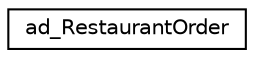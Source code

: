 digraph "Graphical Class Hierarchy"
{
 // LATEX_PDF_SIZE
  edge [fontname="Helvetica",fontsize="10",labelfontname="Helvetica",labelfontsize="10"];
  node [fontname="Helvetica",fontsize="10",shape=record];
  rankdir="LR";
  Node0 [label="ad_RestaurantOrder",height=0.2,width=0.4,color="black", fillcolor="white", style="filled",URL="$classad__RestaurantOrder.html",tooltip=" "];
}
